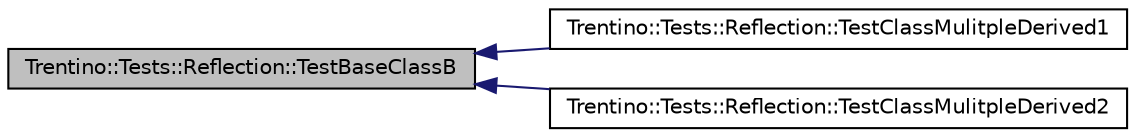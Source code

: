 digraph G
{
  edge [fontname="Helvetica",fontsize="10",labelfontname="Helvetica",labelfontsize="10"];
  node [fontname="Helvetica",fontsize="10",shape=record];
  rankdir="LR";
  Node1 [label="Trentino::Tests::Reflection::TestBaseClassB",height=0.2,width=0.4,color="black", fillcolor="grey75", style="filled" fontcolor="black"];
  Node1 -> Node2 [dir="back",color="midnightblue",fontsize="10",style="solid",fontname="Helvetica"];
  Node2 [label="Trentino::Tests::Reflection::TestClassMulitpleDerived1",height=0.2,width=0.4,color="black", fillcolor="white", style="filled",URL="$class_trentino_1_1_tests_1_1_reflection_1_1_test_class_mulitple_derived1.html"];
  Node1 -> Node3 [dir="back",color="midnightblue",fontsize="10",style="solid",fontname="Helvetica"];
  Node3 [label="Trentino::Tests::Reflection::TestClassMulitpleDerived2",height=0.2,width=0.4,color="black", fillcolor="white", style="filled",URL="$class_trentino_1_1_tests_1_1_reflection_1_1_test_class_mulitple_derived2.html"];
}
